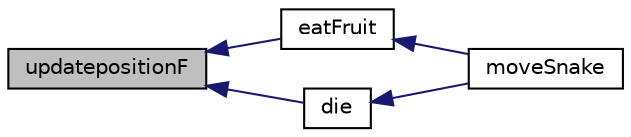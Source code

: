 digraph "updatepositionF"
{
  edge [fontname="Helvetica",fontsize="10",labelfontname="Helvetica",labelfontsize="10"];
  node [fontname="Helvetica",fontsize="10",shape=record];
  rankdir="LR";
  Node17 [label="updatepositionF",height=0.2,width=0.4,color="black", fillcolor="grey75", style="filled", fontcolor="black"];
  Node17 -> Node18 [dir="back",color="midnightblue",fontsize="10",style="solid",fontname="Helvetica"];
  Node18 [label="eatFruit",height=0.2,width=0.4,color="black", fillcolor="white", style="filled",URL="$fruit_8c.html#a6eb434774c57e3b4ed2f92dbcbdfceb5"];
  Node18 -> Node19 [dir="back",color="midnightblue",fontsize="10",style="solid",fontname="Helvetica"];
  Node19 [label="moveSnake",height=0.2,width=0.4,color="black", fillcolor="white", style="filled",URL="$snake_8c.html#a9ef22eaa9aed9f9ecc06117b22ddb887"];
  Node17 -> Node20 [dir="back",color="midnightblue",fontsize="10",style="solid",fontname="Helvetica"];
  Node20 [label="die",height=0.2,width=0.4,color="black", fillcolor="white", style="filled",URL="$snake_8c.html#a4d98078892e4693332e4228cf3289c41"];
  Node20 -> Node19 [dir="back",color="midnightblue",fontsize="10",style="solid",fontname="Helvetica"];
}
